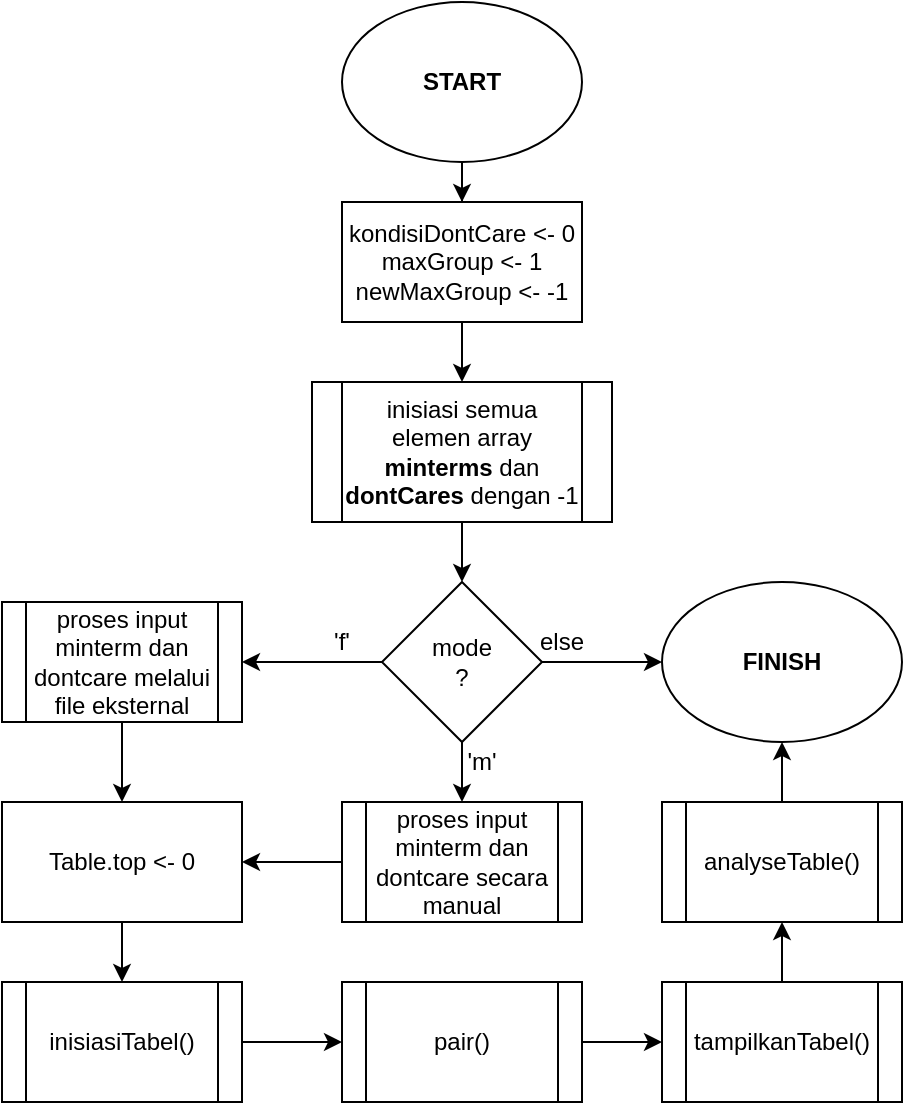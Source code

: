 <mxfile version="14.1.5" type="device"><diagram id="paHcCnt64JoHLxZJPD7s" name="Page-1"><mxGraphModel dx="622" dy="416" grid="1" gridSize="10" guides="1" tooltips="1" connect="1" arrows="1" fold="1" page="1" pageScale="1" pageWidth="827" pageHeight="1169" math="0" shadow="0"><root><mxCell id="0"/><mxCell id="1" parent="0"/><mxCell id="c3I9hw8ZmBAfc_EdTGzp-6" value="" style="edgeStyle=orthogonalEdgeStyle;rounded=0;orthogonalLoop=1;jettySize=auto;html=1;" parent="1" source="c3I9hw8ZmBAfc_EdTGzp-1" target="c3I9hw8ZmBAfc_EdTGzp-3" edge="1"><mxGeometry relative="1" as="geometry"/></mxCell><mxCell id="c3I9hw8ZmBAfc_EdTGzp-1" value="&lt;b&gt;START&lt;/b&gt;" style="ellipse;whiteSpace=wrap;html=1;" parent="1" vertex="1"><mxGeometry x="390" y="150" width="120" height="80" as="geometry"/></mxCell><mxCell id="c3I9hw8ZmBAfc_EdTGzp-2" value="&lt;b&gt;FINISH&lt;/b&gt;" style="ellipse;whiteSpace=wrap;html=1;" parent="1" vertex="1"><mxGeometry x="550" y="440" width="120" height="80" as="geometry"/></mxCell><mxCell id="c3I9hw8ZmBAfc_EdTGzp-7" value="" style="edgeStyle=orthogonalEdgeStyle;rounded=0;orthogonalLoop=1;jettySize=auto;html=1;" parent="1" source="c3I9hw8ZmBAfc_EdTGzp-3" target="c3I9hw8ZmBAfc_EdTGzp-5" edge="1"><mxGeometry relative="1" as="geometry"/></mxCell><mxCell id="c3I9hw8ZmBAfc_EdTGzp-3" value="kondisiDontCare &amp;lt;- 0&lt;br&gt;maxGroup &amp;lt;- 1&lt;br&gt;newMaxGroup &amp;lt;- -1" style="rounded=0;whiteSpace=wrap;html=1;" parent="1" vertex="1"><mxGeometry x="390" y="250" width="120" height="60" as="geometry"/></mxCell><mxCell id="c3I9hw8ZmBAfc_EdTGzp-9" value="" style="edgeStyle=orthogonalEdgeStyle;rounded=0;orthogonalLoop=1;jettySize=auto;html=1;" parent="1" source="c3I9hw8ZmBAfc_EdTGzp-5" target="c3I9hw8ZmBAfc_EdTGzp-8" edge="1"><mxGeometry relative="1" as="geometry"/></mxCell><mxCell id="c3I9hw8ZmBAfc_EdTGzp-5" value="inisiasi semua elemen array &lt;b&gt;minterms &lt;/b&gt;dan &lt;b&gt;dontCares&lt;/b&gt;&amp;nbsp;dengan -1" style="shape=process;whiteSpace=wrap;html=1;backgroundOutline=1;" parent="1" vertex="1"><mxGeometry x="375" y="340" width="150" height="70" as="geometry"/></mxCell><mxCell id="c3I9hw8ZmBAfc_EdTGzp-10" value="" style="edgeStyle=orthogonalEdgeStyle;rounded=0;orthogonalLoop=1;jettySize=auto;html=1;" parent="1" source="c3I9hw8ZmBAfc_EdTGzp-8" target="c3I9hw8ZmBAfc_EdTGzp-2" edge="1"><mxGeometry relative="1" as="geometry"/></mxCell><mxCell id="c3I9hw8ZmBAfc_EdTGzp-14" value="" style="edgeStyle=orthogonalEdgeStyle;rounded=0;orthogonalLoop=1;jettySize=auto;html=1;" parent="1" source="c3I9hw8ZmBAfc_EdTGzp-8" target="c3I9hw8ZmBAfc_EdTGzp-13" edge="1"><mxGeometry relative="1" as="geometry"/></mxCell><mxCell id="c3I9hw8ZmBAfc_EdTGzp-15" value="" style="edgeStyle=orthogonalEdgeStyle;rounded=0;orthogonalLoop=1;jettySize=auto;html=1;" parent="1" source="c3I9hw8ZmBAfc_EdTGzp-8" target="c3I9hw8ZmBAfc_EdTGzp-12" edge="1"><mxGeometry relative="1" as="geometry"/></mxCell><mxCell id="c3I9hw8ZmBAfc_EdTGzp-8" value="mode&lt;br&gt;?" style="rhombus;whiteSpace=wrap;html=1;" parent="1" vertex="1"><mxGeometry x="410" y="440" width="80" height="80" as="geometry"/></mxCell><mxCell id="c3I9hw8ZmBAfc_EdTGzp-11" value="else" style="text;html=1;strokeColor=none;fillColor=none;align=center;verticalAlign=middle;whiteSpace=wrap;rounded=0;" parent="1" vertex="1"><mxGeometry x="480" y="460" width="40" height="20" as="geometry"/></mxCell><mxCell id="c3I9hw8ZmBAfc_EdTGzp-21" value="" style="edgeStyle=orthogonalEdgeStyle;rounded=0;orthogonalLoop=1;jettySize=auto;html=1;" parent="1" source="c3I9hw8ZmBAfc_EdTGzp-12" target="c3I9hw8ZmBAfc_EdTGzp-18" edge="1"><mxGeometry relative="1" as="geometry"/></mxCell><mxCell id="c3I9hw8ZmBAfc_EdTGzp-12" value="proses input minterm dan dontcare secara manual" style="shape=process;whiteSpace=wrap;html=1;backgroundOutline=1;" parent="1" vertex="1"><mxGeometry x="390" y="550" width="120" height="60" as="geometry"/></mxCell><mxCell id="c3I9hw8ZmBAfc_EdTGzp-32" value="" style="edgeStyle=orthogonalEdgeStyle;rounded=0;orthogonalLoop=1;jettySize=auto;html=1;" parent="1" source="c3I9hw8ZmBAfc_EdTGzp-13" target="c3I9hw8ZmBAfc_EdTGzp-18" edge="1"><mxGeometry relative="1" as="geometry"/></mxCell><mxCell id="c3I9hw8ZmBAfc_EdTGzp-13" value="proses input minterm dan dontcare melalui file eksternal" style="shape=process;whiteSpace=wrap;html=1;backgroundOutline=1;" parent="1" vertex="1"><mxGeometry x="220" y="450" width="120" height="60" as="geometry"/></mxCell><mxCell id="c3I9hw8ZmBAfc_EdTGzp-16" value="'m'" style="text;html=1;strokeColor=none;fillColor=none;align=center;verticalAlign=middle;whiteSpace=wrap;rounded=0;" parent="1" vertex="1"><mxGeometry x="440" y="520" width="40" height="20" as="geometry"/></mxCell><mxCell id="c3I9hw8ZmBAfc_EdTGzp-17" value="'f'" style="text;html=1;strokeColor=none;fillColor=none;align=center;verticalAlign=middle;whiteSpace=wrap;rounded=0;" parent="1" vertex="1"><mxGeometry x="370" y="460" width="40" height="20" as="geometry"/></mxCell><mxCell id="c3I9hw8ZmBAfc_EdTGzp-23" value="" style="edgeStyle=orthogonalEdgeStyle;rounded=0;orthogonalLoop=1;jettySize=auto;html=1;" parent="1" source="c3I9hw8ZmBAfc_EdTGzp-18" target="c3I9hw8ZmBAfc_EdTGzp-19" edge="1"><mxGeometry relative="1" as="geometry"/></mxCell><mxCell id="c3I9hw8ZmBAfc_EdTGzp-18" value="Table.top &amp;lt;- 0" style="rounded=0;whiteSpace=wrap;html=1;" parent="1" vertex="1"><mxGeometry x="220" y="550" width="120" height="60" as="geometry"/></mxCell><mxCell id="c3I9hw8ZmBAfc_EdTGzp-24" value="" style="edgeStyle=orthogonalEdgeStyle;rounded=0;orthogonalLoop=1;jettySize=auto;html=1;" parent="1" source="c3I9hw8ZmBAfc_EdTGzp-19" target="c3I9hw8ZmBAfc_EdTGzp-20" edge="1"><mxGeometry relative="1" as="geometry"/></mxCell><mxCell id="c3I9hw8ZmBAfc_EdTGzp-19" value="inisiasiTabel()" style="shape=process;whiteSpace=wrap;html=1;backgroundOutline=1;" parent="1" vertex="1"><mxGeometry x="220" y="640" width="120" height="60" as="geometry"/></mxCell><mxCell id="c3I9hw8ZmBAfc_EdTGzp-26" value="" style="edgeStyle=orthogonalEdgeStyle;rounded=0;orthogonalLoop=1;jettySize=auto;html=1;" parent="1" source="c3I9hw8ZmBAfc_EdTGzp-20" target="c3I9hw8ZmBAfc_EdTGzp-25" edge="1"><mxGeometry relative="1" as="geometry"/></mxCell><mxCell id="c3I9hw8ZmBAfc_EdTGzp-20" value="pair()" style="shape=process;whiteSpace=wrap;html=1;backgroundOutline=1;" parent="1" vertex="1"><mxGeometry x="390" y="640" width="120" height="60" as="geometry"/></mxCell><mxCell id="c3I9hw8ZmBAfc_EdTGzp-28" value="" style="edgeStyle=orthogonalEdgeStyle;rounded=0;orthogonalLoop=1;jettySize=auto;html=1;" parent="1" source="c3I9hw8ZmBAfc_EdTGzp-25" target="c3I9hw8ZmBAfc_EdTGzp-27" edge="1"><mxGeometry relative="1" as="geometry"/></mxCell><mxCell id="c3I9hw8ZmBAfc_EdTGzp-25" value="tampilkanTabel()" style="shape=process;whiteSpace=wrap;html=1;backgroundOutline=1;" parent="1" vertex="1"><mxGeometry x="550" y="640" width="120" height="60" as="geometry"/></mxCell><mxCell id="c3I9hw8ZmBAfc_EdTGzp-31" style="edgeStyle=orthogonalEdgeStyle;rounded=0;orthogonalLoop=1;jettySize=auto;html=1;exitX=0.5;exitY=0;exitDx=0;exitDy=0;" parent="1" source="c3I9hw8ZmBAfc_EdTGzp-27" target="c3I9hw8ZmBAfc_EdTGzp-2" edge="1"><mxGeometry relative="1" as="geometry"/></mxCell><mxCell id="c3I9hw8ZmBAfc_EdTGzp-27" value="analyseTable()" style="shape=process;whiteSpace=wrap;html=1;backgroundOutline=1;" parent="1" vertex="1"><mxGeometry x="550" y="550" width="120" height="60" as="geometry"/></mxCell></root></mxGraphModel></diagram></mxfile>